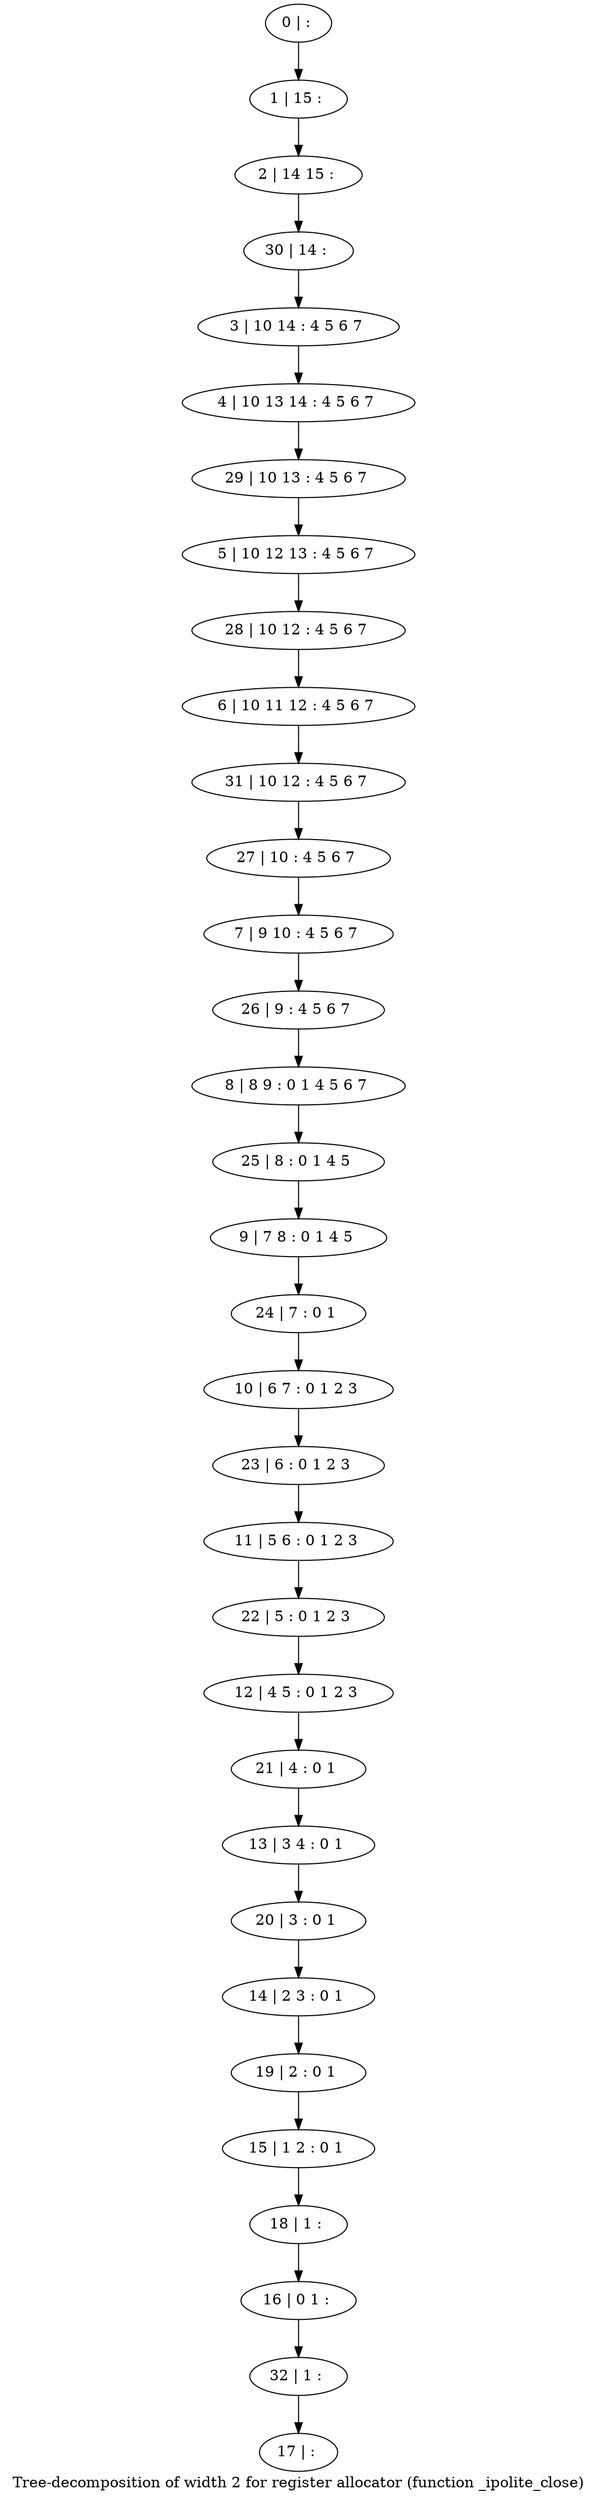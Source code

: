 digraph G {
graph [label="Tree-decomposition of width 2 for register allocator (function _ipolite_close)"]
0[label="0 | : "];
1[label="1 | 15 : "];
2[label="2 | 14 15 : "];
3[label="3 | 10 14 : 4 5 6 7 "];
4[label="4 | 10 13 14 : 4 5 6 7 "];
5[label="5 | 10 12 13 : 4 5 6 7 "];
6[label="6 | 10 11 12 : 4 5 6 7 "];
7[label="7 | 9 10 : 4 5 6 7 "];
8[label="8 | 8 9 : 0 1 4 5 6 7 "];
9[label="9 | 7 8 : 0 1 4 5 "];
10[label="10 | 6 7 : 0 1 2 3 "];
11[label="11 | 5 6 : 0 1 2 3 "];
12[label="12 | 4 5 : 0 1 2 3 "];
13[label="13 | 3 4 : 0 1 "];
14[label="14 | 2 3 : 0 1 "];
15[label="15 | 1 2 : 0 1 "];
16[label="16 | 0 1 : "];
17[label="17 | : "];
18[label="18 | 1 : "];
19[label="19 | 2 : 0 1 "];
20[label="20 | 3 : 0 1 "];
21[label="21 | 4 : 0 1 "];
22[label="22 | 5 : 0 1 2 3 "];
23[label="23 | 6 : 0 1 2 3 "];
24[label="24 | 7 : 0 1 "];
25[label="25 | 8 : 0 1 4 5 "];
26[label="26 | 9 : 4 5 6 7 "];
27[label="27 | 10 : 4 5 6 7 "];
28[label="28 | 10 12 : 4 5 6 7 "];
29[label="29 | 10 13 : 4 5 6 7 "];
30[label="30 | 14 : "];
31[label="31 | 10 12 : 4 5 6 7 "];
32[label="32 | 1 : "];
0->1 ;
1->2 ;
3->4 ;
18->16 ;
15->18 ;
19->15 ;
14->19 ;
20->14 ;
13->20 ;
21->13 ;
12->21 ;
22->12 ;
11->22 ;
23->11 ;
10->23 ;
24->10 ;
9->24 ;
25->9 ;
8->25 ;
26->8 ;
7->26 ;
27->7 ;
28->6 ;
5->28 ;
29->5 ;
4->29 ;
30->3 ;
2->30 ;
31->27 ;
6->31 ;
32->17 ;
16->32 ;
}
